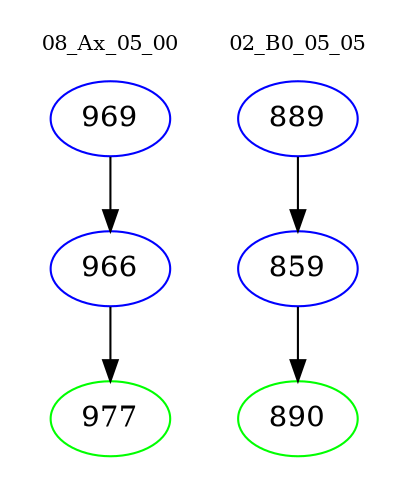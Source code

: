 digraph{
subgraph cluster_0 {
color = white
label = "08_Ax_05_00";
fontsize=10;
T0_969 [label="969", color="blue"]
T0_969 -> T0_966 [color="black"]
T0_966 [label="966", color="blue"]
T0_966 -> T0_977 [color="black"]
T0_977 [label="977", color="green"]
}
subgraph cluster_1 {
color = white
label = "02_B0_05_05";
fontsize=10;
T1_889 [label="889", color="blue"]
T1_889 -> T1_859 [color="black"]
T1_859 [label="859", color="blue"]
T1_859 -> T1_890 [color="black"]
T1_890 [label="890", color="green"]
}
}
